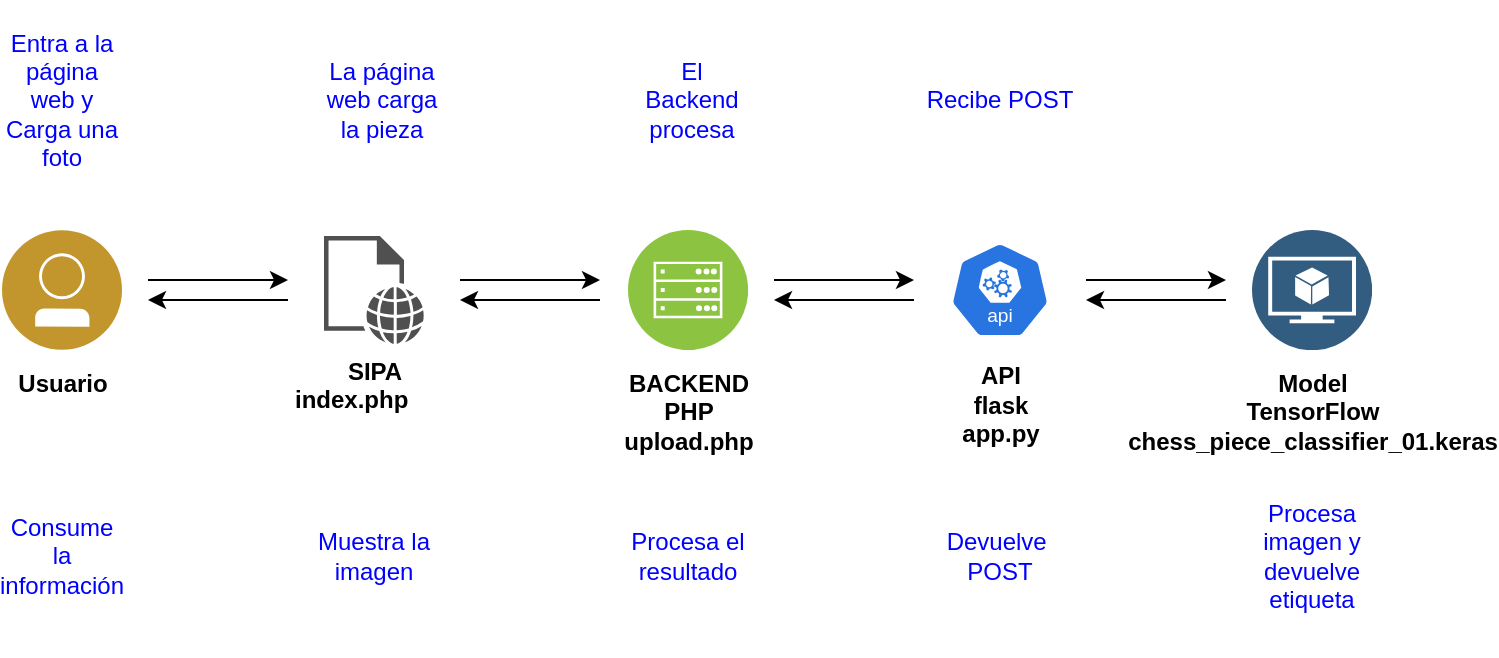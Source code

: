 <mxfile version="24.4.0" type="device">
  <diagram id="2f404044-711c-603c-8f00-f6bb4c023d3c" name="Page-1">
    <mxGraphModel dx="1434" dy="844" grid="1" gridSize="10" guides="1" tooltips="1" connect="1" arrows="1" fold="1" page="1" pageScale="1" pageWidth="1169" pageHeight="827" background="none" math="0" shadow="0">
      <root>
        <mxCell id="0" />
        <mxCell id="1" parent="0" />
        <mxCell id="rJI7xk6323-dF55VR1EK-65" value="Usuario" style="aspect=fixed;perimeter=ellipsePerimeter;html=1;align=center;shadow=0;dashed=0;image;image=img/lib/ibm/users/user.svg;strokeColor=#FF0000;fillColor=#FFFF66;gradientColor=none;fontColor=#000000;labelBackgroundColor=none;fontSize=12;spacingTop=3;labelBorderColor=none;fontStyle=1" parent="1" vertex="1">
          <mxGeometry x="125" y="125" width="60" height="60" as="geometry" />
        </mxCell>
        <mxCell id="rJI7xk6323-dF55VR1EK-67" value="SIPA&lt;br&gt;index&lt;span style=&quot;background-color: initial;&quot;&gt;.php&lt;/span&gt;&lt;span style=&quot;background-color: initial; white-space-collapse: preserve;&quot;&gt;&#x9;&lt;/span&gt;" style="sketch=0;pointerEvents=1;shadow=0;dashed=0;html=1;strokeColor=none;fillColor=#505050;labelPosition=center;verticalLabelPosition=bottom;verticalAlign=top;outlineConnect=0;align=center;shape=mxgraph.office.concepts.web_page;fontStyle=1;fontColor=#000000;" parent="1" vertex="1">
          <mxGeometry x="286" y="128" width="50" height="54" as="geometry" />
        </mxCell>
        <mxCell id="rJI7xk6323-dF55VR1EK-69" value="&lt;font&gt;BACKEND&lt;/font&gt;&lt;div&gt;&lt;font&gt;PHP&lt;br&gt;upload.php&lt;/font&gt;&lt;/div&gt;" style="image;aspect=fixed;perimeter=ellipsePerimeter;html=1;align=center;shadow=0;dashed=0;fontColor=#000000;labelBackgroundColor=default;fontSize=12;spacingTop=3;image=img/lib/ibm/infrastructure/mobile_backend.svg;fontStyle=1" parent="1" vertex="1">
          <mxGeometry x="438" y="125" width="60" height="60" as="geometry" />
        </mxCell>
        <mxCell id="rJI7xk6323-dF55VR1EK-71" value="&lt;div&gt;&lt;br&gt;&lt;/div&gt;&lt;div&gt;&lt;br&gt;&lt;/div&gt;&lt;div&gt;&lt;br&gt;&lt;/div&gt;&lt;div&gt;&lt;br&gt;&lt;/div&gt;&lt;div&gt;&lt;br&gt;&lt;/div&gt;&lt;div&gt;&lt;br&gt;&lt;/div&gt;&lt;div&gt;&lt;br&gt;&lt;/div&gt;&lt;div&gt;&lt;br&gt;&lt;/div&gt;&lt;div&gt;API&lt;br&gt;flask&lt;br&gt;app.py&lt;/div&gt;" style="aspect=fixed;sketch=0;html=1;dashed=0;whitespace=wrap;fillColor=#2875E2;strokeColor=#ffffff;points=[[0.005,0.63,0],[0.1,0.2,0],[0.9,0.2,0],[0.5,0,0],[0.995,0.63,0],[0.72,0.99,0],[0.5,1,0],[0.28,0.99,0]];shape=mxgraph.kubernetes.icon2;kubernetesLabel=1;prIcon=api;fontStyle=1;align=center;fontColor=#000000;" parent="1" vertex="1">
          <mxGeometry x="599" y="131" width="50" height="48" as="geometry" />
        </mxCell>
        <mxCell id="rJI7xk6323-dF55VR1EK-80" value="Entra a la página web y Carga una foto" style="text;html=1;align=center;verticalAlign=middle;whiteSpace=wrap;rounded=0;fontColor=#0000FF;" parent="1" vertex="1">
          <mxGeometry x="125" y="10" width="60" height="100" as="geometry" />
        </mxCell>
        <mxCell id="rJI7xk6323-dF55VR1EK-81" value="La página web carga la pieza" style="text;html=1;align=center;verticalAlign=middle;whiteSpace=wrap;rounded=0;fontColor=#0000FF;" parent="1" vertex="1">
          <mxGeometry x="285" y="10" width="60" height="100" as="geometry" />
        </mxCell>
        <mxCell id="rJI7xk6323-dF55VR1EK-82" value="El Backend procesa" style="text;html=1;align=center;verticalAlign=middle;whiteSpace=wrap;rounded=0;fontColor=#0000FF;" parent="1" vertex="1">
          <mxGeometry x="440" y="10" width="60" height="100" as="geometry" />
        </mxCell>
        <mxCell id="rJI7xk6323-dF55VR1EK-83" value="Recibe&amp;nbsp;&lt;span style=&quot;background-color: initial;&quot;&gt;POST&lt;/span&gt;" style="text;html=1;align=center;verticalAlign=middle;whiteSpace=wrap;rounded=0;fontColor=#0000FF;" parent="1" vertex="1">
          <mxGeometry x="594" y="10" width="60" height="100" as="geometry" />
        </mxCell>
        <mxCell id="rJI7xk6323-dF55VR1EK-84" value="Procesa imagen y devuelve etiqueta" style="text;html=1;align=center;verticalAlign=middle;whiteSpace=wrap;rounded=0;fontColor=#0000FF;" parent="1" vertex="1">
          <mxGeometry x="750" y="238" width="60" height="100" as="geometry" />
        </mxCell>
        <mxCell id="rJI7xk6323-dF55VR1EK-85" value="Devuelve&amp;nbsp;&lt;div&gt;&lt;span style=&quot;background-color: initial;&quot;&gt;POST&lt;/span&gt;&lt;/div&gt;" style="text;html=1;align=center;verticalAlign=middle;whiteSpace=wrap;rounded=0;fontColor=#0000FF;" parent="1" vertex="1">
          <mxGeometry x="594" y="238" width="60" height="100" as="geometry" />
        </mxCell>
        <mxCell id="rJI7xk6323-dF55VR1EK-86" value="Procesa el resultado" style="text;html=1;align=center;verticalAlign=middle;whiteSpace=wrap;rounded=0;fontColor=#0000FF;" parent="1" vertex="1">
          <mxGeometry x="438" y="238" width="60" height="100" as="geometry" />
        </mxCell>
        <mxCell id="rJI7xk6323-dF55VR1EK-87" value="Muestra la imagen" style="text;html=1;align=center;verticalAlign=middle;whiteSpace=wrap;rounded=0;fontColor=#0000FF;" parent="1" vertex="1">
          <mxGeometry x="281" y="238" width="60" height="100" as="geometry" />
        </mxCell>
        <mxCell id="rJI7xk6323-dF55VR1EK-88" value="Consume la información" style="text;html=1;align=center;verticalAlign=middle;whiteSpace=wrap;rounded=0;fontColor=#0000FF;" parent="1" vertex="1">
          <mxGeometry x="125" y="238" width="60" height="100" as="geometry" />
        </mxCell>
        <mxCell id="rJI7xk6323-dF55VR1EK-98" value="" style="group" parent="1" vertex="1" connectable="0">
          <mxGeometry x="198" y="150" width="70" height="10" as="geometry" />
        </mxCell>
        <mxCell id="rJI7xk6323-dF55VR1EK-90" value="" style="endArrow=classic;html=1;rounded=0;" parent="rJI7xk6323-dF55VR1EK-98" edge="1">
          <mxGeometry width="50" height="50" relative="1" as="geometry">
            <mxPoint as="sourcePoint" />
            <mxPoint x="70" as="targetPoint" />
          </mxGeometry>
        </mxCell>
        <mxCell id="rJI7xk6323-dF55VR1EK-91" value="" style="endArrow=classic;html=1;rounded=0;" parent="rJI7xk6323-dF55VR1EK-98" edge="1">
          <mxGeometry width="50" height="50" relative="1" as="geometry">
            <mxPoint x="70" y="10" as="sourcePoint" />
            <mxPoint y="10" as="targetPoint" />
          </mxGeometry>
        </mxCell>
        <mxCell id="rJI7xk6323-dF55VR1EK-99" value="" style="group" parent="1" vertex="1" connectable="0">
          <mxGeometry x="354" y="150" width="70" height="10" as="geometry" />
        </mxCell>
        <mxCell id="rJI7xk6323-dF55VR1EK-74" value="" style="endArrow=classic;html=1;rounded=0;" parent="rJI7xk6323-dF55VR1EK-99" edge="1">
          <mxGeometry width="50" height="50" relative="1" as="geometry">
            <mxPoint as="sourcePoint" />
            <mxPoint x="70" as="targetPoint" />
          </mxGeometry>
        </mxCell>
        <mxCell id="rJI7xk6323-dF55VR1EK-79" value="" style="endArrow=classic;html=1;rounded=0;" parent="rJI7xk6323-dF55VR1EK-99" edge="1">
          <mxGeometry width="50" height="50" relative="1" as="geometry">
            <mxPoint x="70" y="10" as="sourcePoint" />
            <mxPoint y="10" as="targetPoint" />
          </mxGeometry>
        </mxCell>
        <mxCell id="rJI7xk6323-dF55VR1EK-100" value="" style="group" parent="1" vertex="1" connectable="0">
          <mxGeometry x="511" y="150" width="70" height="10" as="geometry" />
        </mxCell>
        <mxCell id="rJI7xk6323-dF55VR1EK-92" value="" style="endArrow=classic;html=1;rounded=0;" parent="rJI7xk6323-dF55VR1EK-100" edge="1">
          <mxGeometry width="50" height="50" relative="1" as="geometry">
            <mxPoint as="sourcePoint" />
            <mxPoint x="70" as="targetPoint" />
          </mxGeometry>
        </mxCell>
        <mxCell id="rJI7xk6323-dF55VR1EK-93" value="" style="endArrow=classic;html=1;rounded=0;" parent="rJI7xk6323-dF55VR1EK-100" edge="1">
          <mxGeometry width="50" height="50" relative="1" as="geometry">
            <mxPoint x="70" y="10" as="sourcePoint" />
            <mxPoint y="10" as="targetPoint" />
          </mxGeometry>
        </mxCell>
        <mxCell id="rJI7xk6323-dF55VR1EK-101" value="" style="group" parent="1" vertex="1" connectable="0">
          <mxGeometry x="667" y="150" width="70" height="10" as="geometry" />
        </mxCell>
        <mxCell id="rJI7xk6323-dF55VR1EK-94" value="" style="endArrow=classic;html=1;rounded=0;" parent="rJI7xk6323-dF55VR1EK-101" edge="1">
          <mxGeometry width="50" height="50" relative="1" as="geometry">
            <mxPoint as="sourcePoint" />
            <mxPoint x="70" as="targetPoint" />
          </mxGeometry>
        </mxCell>
        <mxCell id="rJI7xk6323-dF55VR1EK-95" value="" style="endArrow=classic;html=1;rounded=0;" parent="rJI7xk6323-dF55VR1EK-101" edge="1">
          <mxGeometry width="50" height="50" relative="1" as="geometry">
            <mxPoint x="70" y="10" as="sourcePoint" />
            <mxPoint y="10" as="targetPoint" />
          </mxGeometry>
        </mxCell>
        <mxCell id="Vte5Q30UWxOvpz-YjZDe-2" value="Model&lt;div&gt;TensorFlow&lt;br&gt;&lt;div&gt;chess_piece_classifier_01.keras&lt;br&gt;&lt;/div&gt;&lt;/div&gt;" style="image;aspect=fixed;perimeter=ellipsePerimeter;html=1;align=center;shadow=0;dashed=0;fontColor=#000000;labelBackgroundColor=none;fontSize=12;spacingTop=3;image=img/lib/ibm/data/model.svg;fontStyle=1" vertex="1" parent="1">
          <mxGeometry x="750" y="125" width="60" height="60" as="geometry" />
        </mxCell>
      </root>
    </mxGraphModel>
  </diagram>
</mxfile>
